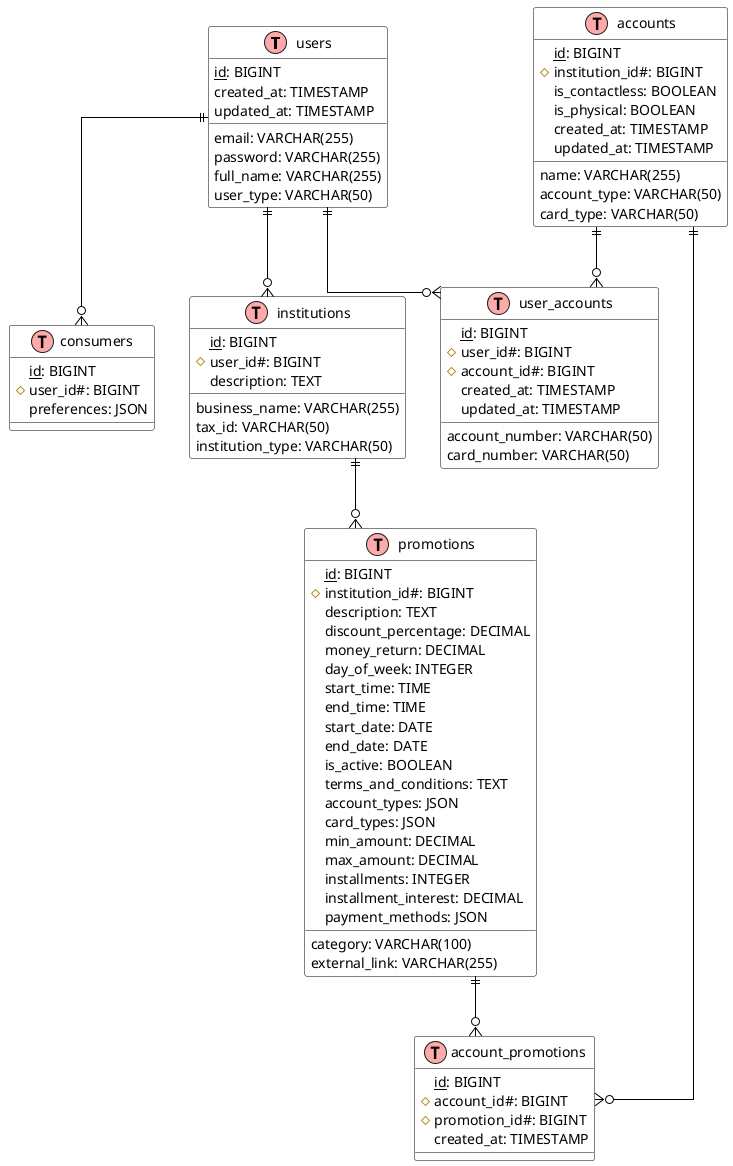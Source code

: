 @startuml DiscountPlannerER

!define table(x) class x << (T,#FFAAAA) >>
!define primary_key(x) <u>x</u>
!define foreign_key(x) #x#

' Estilos
skinparam linetype ortho
skinparam class {
    BackgroundColor White
    ArrowColor Black
    BorderColor Black
}

' Tablas
table(users) {
    primary_key(id): BIGINT
    email: VARCHAR(255)
    password: VARCHAR(255)
    full_name: VARCHAR(255)
    created_at: TIMESTAMP
    updated_at: TIMESTAMP
    user_type: VARCHAR(50)
}

table(consumers) {
    primary_key(id): BIGINT
    foreign_key(user_id): BIGINT
    preferences: JSON
}

table(institutions) {
    primary_key(id): BIGINT
    foreign_key(user_id): BIGINT
    business_name: VARCHAR(255)
    tax_id: VARCHAR(50)
    institution_type: VARCHAR(50)
    description: TEXT
}

table(accounts) {
    primary_key(id): BIGINT
    name: VARCHAR(255)
    account_type: VARCHAR(50)
    foreign_key(institution_id): BIGINT
    card_type: VARCHAR(50)
    is_contactless: BOOLEAN
    is_physical: BOOLEAN
    created_at: TIMESTAMP
    updated_at: TIMESTAMP
}

table(user_accounts) {
    primary_key(id): BIGINT
    foreign_key(user_id): BIGINT
    foreign_key(account_id): BIGINT
    account_number: VARCHAR(50)
    card_number: VARCHAR(50)
    created_at: TIMESTAMP
    updated_at: TIMESTAMP
}

table(promotions) {
    primary_key(id): BIGINT
    foreign_key(institution_id): BIGINT
    category: VARCHAR(100)
    description: TEXT
    discount_percentage: DECIMAL
    money_return: DECIMAL
    day_of_week: INTEGER
    start_time: TIME
    end_time: TIME
    start_date: DATE
    end_date: DATE
    is_active: BOOLEAN
    terms_and_conditions: TEXT
    account_types: JSON
    card_types: JSON
    min_amount: DECIMAL
    max_amount: DECIMAL
    external_link: VARCHAR(255)
    installments: INTEGER
    installment_interest: DECIMAL
    payment_methods: JSON
}

table(account_promotions) {
    primary_key(id): BIGINT
    foreign_key(account_id): BIGINT
    foreign_key(promotion_id): BIGINT
    created_at: TIMESTAMP
}

' Relaciones
users ||--o{ consumers
users ||--o{ institutions
users ||--o{ user_accounts
accounts ||--o{ user_accounts
institutions ||--o{ promotions
accounts ||--o{ account_promotions
promotions ||--o{ account_promotions

@enduml 